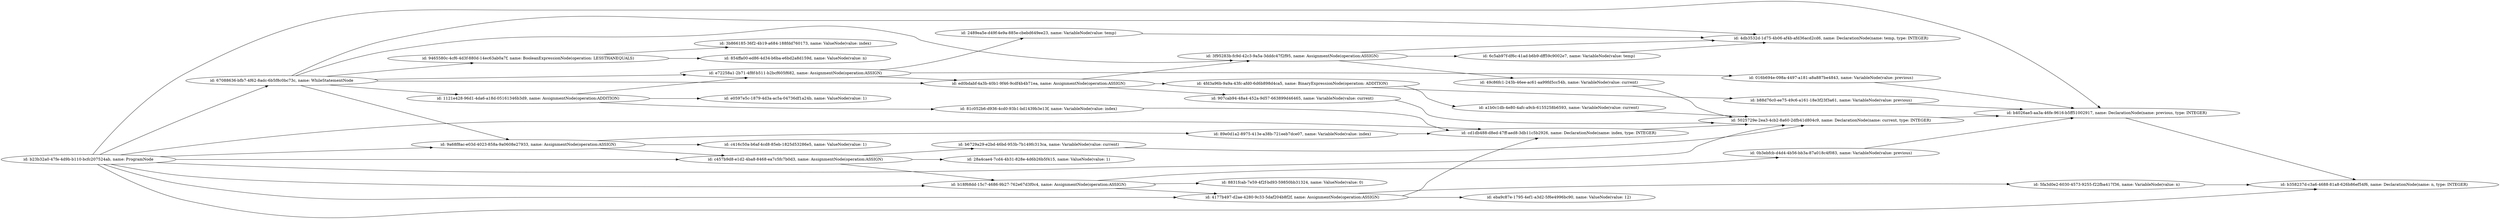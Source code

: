 digraph g {
	rankdir=LR
		"id: 016b694e-098a-4497-a181-a8a887be4843, name: VariableNode(value: previous)" -> "id: b4026ae5-aa3a-46fe-9616-b5ff51002917, name: DeclarationNode(name: previous, type: INTEGER)"
		"id: 907cab94-48a4-452a-9d57-663899d46465, name: VariableNode(value: current)" -> "id: 5025729e-2ea3-4cb2-8a60-2dfb41d804c9, name: DeclarationNode(name: current, type: INTEGER)"
		"id: 1121e428-96d1-4da6-a18d-05161346b3d9, name: AssignmentNode(operation:ADDITION)" -> "id: 81c052b6-d936-4cd0-93b1-bd1439b3e13f, name: VariableNode(value: index)"
		"id: 1121e428-96d1-4da6-a18d-05161346b3d9, name: AssignmentNode(operation:ADDITION)" -> "id: e72258a1-2b71-4f8f-b511-b2bcf605f682, name: AssignmentNode(operation:ASSIGN)"
		"id: 1121e428-96d1-4da6-a18d-05161346b3d9, name: AssignmentNode(operation:ADDITION)" -> "id: e0597e5c-1879-4d3a-ac5a-04736df1a24b, name: ValueNode(value: 1)"
		"id: 2489ea5e-d49f-4e9a-885e-cbebd649ee23, name: VariableNode(value: temp)" -> "id: 4db3532d-1d75-4b06-af4b-afd36acd2cd6, name: DeclarationNode(name: temp, type: INTEGER)"
		"id: 0b3ebfcb-d4d4-4b56-bb3a-87a018c4f083, name: VariableNode(value: previous)" -> "id: b4026ae5-aa3a-46fe-9616-b5ff51002917, name: DeclarationNode(name: previous, type: INTEGER)"
		"id: 49c86fc1-243b-46ee-ac61-aa99fd5cc54b, name: VariableNode(value: current)" -> "id: 5025729e-2ea3-4cb2-8a60-2dfb41d804c9, name: DeclarationNode(name: current, type: INTEGER)"
		"id: b88d76c0-ee75-49c6-a161-18e3f23f3a61, name: VariableNode(value: previous)" -> "id: b4026ae5-aa3a-46fe-9616-b5ff51002917, name: DeclarationNode(name: previous, type: INTEGER)"
		"id: b23b32a0-47fe-4d9b-b110-bcfc207524ab, name: ProgramNode" -> "id: b4026ae5-aa3a-46fe-9616-b5ff51002917, name: DeclarationNode(name: previous, type: INTEGER)"
		"id: b23b32a0-47fe-4d9b-b110-bcfc207524ab, name: ProgramNode" -> "id: c457b9d8-e1d2-4ba8-8468-ea7c5fc7b0d3, name: AssignmentNode(operation:ASSIGN)"
		"id: b23b32a0-47fe-4d9b-b110-bcfc207524ab, name: ProgramNode" -> "id: b358237d-c3a6-4688-81a8-626b86ef54f6, name: DeclarationNode(name: n, type: INTEGER)"
		"id: b23b32a0-47fe-4d9b-b110-bcfc207524ab, name: ProgramNode" -> "id: 9a68f8ac-e03d-4023-858a-9a0608e27933, name: AssignmentNode(operation:ASSIGN)"
		"id: b23b32a0-47fe-4d9b-b110-bcfc207524ab, name: ProgramNode" -> "id: 67088636-bfb7-4f62-8adc-6b5f8c0bc73c, name: WhileStatementNode"
		"id: b23b32a0-47fe-4d9b-b110-bcfc207524ab, name: ProgramNode" -> "id: 5025729e-2ea3-4cb2-8a60-2dfb41d804c9, name: DeclarationNode(name: current, type: INTEGER)"
		"id: b23b32a0-47fe-4d9b-b110-bcfc207524ab, name: ProgramNode" -> "id: cd1db488-d8ed-47ff-aed8-3db11c5b2926, name: DeclarationNode(name: index, type: INTEGER)"
		"id: b23b32a0-47fe-4d9b-b110-bcfc207524ab, name: ProgramNode" -> "id: 4177b497-d2ae-4280-9c33-5daf204b8f2f, name: AssignmentNode(operation:ASSIGN)"
		"id: b23b32a0-47fe-4d9b-b110-bcfc207524ab, name: ProgramNode" -> "id: b18f68dd-15c7-4686-9b27-762e67d3f0c4, name: AssignmentNode(operation:ASSIGN)"
		"id: cd1db488-d8ed-47ff-aed8-3db11c5b2926, name: DeclarationNode(name: index, type: INTEGER)" -> "id: 5025729e-2ea3-4cb2-8a60-2dfb41d804c9, name: DeclarationNode(name: current, type: INTEGER)"
		"id: 4177b497-d2ae-4280-9c33-5daf204b8f2f, name: AssignmentNode(operation:ASSIGN)" -> "id: eba9c87e-1795-4ef1-a3d2-5f6e4996bc90, name: ValueNode(value: 12)"
		"id: 4177b497-d2ae-4280-9c33-5daf204b8f2f, name: AssignmentNode(operation:ASSIGN)" -> "id: 5fa3d0e2-6030-4573-9255-f22fba417f36, name: VariableNode(value: n)"
		"id: 4177b497-d2ae-4280-9c33-5daf204b8f2f, name: AssignmentNode(operation:ASSIGN)" -> "id: cd1db488-d8ed-47ff-aed8-3db11c5b2926, name: DeclarationNode(name: index, type: INTEGER)"
		"id: c457b9d8-e1d2-4ba8-8468-ea7c5fc7b0d3, name: AssignmentNode(operation:ASSIGN)" -> "id: 28a4cae4-7cd4-4b31-828e-4d6b26b5f415, name: ValueNode(value: 1)"
		"id: c457b9d8-e1d2-4ba8-8468-ea7c5fc7b0d3, name: AssignmentNode(operation:ASSIGN)" -> "id: b6729a29-e2bd-46bd-953b-7b149fc313ca, name: VariableNode(value: current)"
		"id: c457b9d8-e1d2-4ba8-8468-ea7c5fc7b0d3, name: AssignmentNode(operation:ASSIGN)" -> "id: b18f68dd-15c7-4686-9b27-762e67d3f0c4, name: AssignmentNode(operation:ASSIGN)"
		"id: e72258a1-2b71-4f8f-b511-b2bcf605f682, name: AssignmentNode(operation:ASSIGN)" -> "id: 016b694e-098a-4497-a181-a8a887be4843, name: VariableNode(value: previous)"
		"id: e72258a1-2b71-4f8f-b511-b2bcf605f682, name: AssignmentNode(operation:ASSIGN)" -> "id: 2489ea5e-d49f-4e9a-885e-cbebd649ee23, name: VariableNode(value: temp)"
		"id: e72258a1-2b71-4f8f-b511-b2bcf605f682, name: AssignmentNode(operation:ASSIGN)" -> "id: ed0bdabf-4a3b-40b1-9f46-9cdf4b4b71ea, name: AssignmentNode(operation:ASSIGN)"
		"id: 5025729e-2ea3-4cb2-8a60-2dfb41d804c9, name: DeclarationNode(name: current, type: INTEGER)" -> "id: b4026ae5-aa3a-46fe-9616-b5ff51002917, name: DeclarationNode(name: previous, type: INTEGER)"
		"id: a1b0c1db-4e80-4afc-a9cb-6155258b6593, name: VariableNode(value: current)" -> "id: 5025729e-2ea3-4cb2-8a60-2dfb41d804c9, name: DeclarationNode(name: current, type: INTEGER)"
		"id: ed0bdabf-4a3b-40b1-9f46-9cdf4b4b71ea, name: AssignmentNode(operation:ASSIGN)" -> "id: 907cab94-48a4-452a-9d57-663899d46465, name: VariableNode(value: current)"
		"id: ed0bdabf-4a3b-40b1-9f46-9cdf4b4b71ea, name: AssignmentNode(operation:ASSIGN)" -> "id: 4fd3a96b-9a9a-43fc-afd0-6d6b898d4ca5, name: BinaryExpressionNode(operation: ADDITION)"
		"id: ed0bdabf-4a3b-40b1-9f46-9cdf4b4b71ea, name: AssignmentNode(operation:ASSIGN)" -> "id: 3f95283b-fc9d-42c3-9a5a-3dddc47f2f95, name: AssignmentNode(operation:ASSIGN)"
		"id: 81c052b6-d936-4cd0-93b1-bd1439b3e13f, name: VariableNode(value: index)" -> "id: cd1db488-d8ed-47ff-aed8-3db11c5b2926, name: DeclarationNode(name: index, type: INTEGER)"
		"id: b4026ae5-aa3a-46fe-9616-b5ff51002917, name: DeclarationNode(name: previous, type: INTEGER)" -> "id: b358237d-c3a6-4688-81a8-626b86ef54f6, name: DeclarationNode(name: n, type: INTEGER)"
		"id: 4fd3a96b-9a9a-43fc-afd0-6d6b898d4ca5, name: BinaryExpressionNode(operation: ADDITION)" -> "id: b88d76c0-ee75-49c6-a161-18e3f23f3a61, name: VariableNode(value: previous)"
		"id: 4fd3a96b-9a9a-43fc-afd0-6d6b898d4ca5, name: BinaryExpressionNode(operation: ADDITION)" -> "id: a1b0c1db-4e80-4afc-a9cb-6155258b6593, name: VariableNode(value: current)"
		"id: 5fa3d0e2-6030-4573-9255-f22fba417f36, name: VariableNode(value: n)" -> "id: b358237d-c3a6-4688-81a8-626b86ef54f6, name: DeclarationNode(name: n, type: INTEGER)"
		"id: b6729a29-e2bd-46bd-953b-7b149fc313ca, name: VariableNode(value: current)" -> "id: 5025729e-2ea3-4cb2-8a60-2dfb41d804c9, name: DeclarationNode(name: current, type: INTEGER)"
		"id: 67088636-bfb7-4f62-8adc-6b5f8c0bc73c, name: WhileStatementNode" -> "id: 1121e428-96d1-4da6-a18d-05161346b3d9, name: AssignmentNode(operation:ADDITION)"
		"id: 67088636-bfb7-4f62-8adc-6b5f8c0bc73c, name: WhileStatementNode" -> "id: e72258a1-2b71-4f8f-b511-b2bcf605f682, name: AssignmentNode(operation:ASSIGN)"
		"id: 67088636-bfb7-4f62-8adc-6b5f8c0bc73c, name: WhileStatementNode" -> "id: 9a68f8ac-e03d-4023-858a-9a0608e27933, name: AssignmentNode(operation:ASSIGN)"
		"id: 67088636-bfb7-4f62-8adc-6b5f8c0bc73c, name: WhileStatementNode" -> "id: 9465580c-4cf6-4d3f-880d-14ec63ab0a7f, name: BooleanExpressionNode(operation: LESSTHANEQUALS)"
		"id: 67088636-bfb7-4f62-8adc-6b5f8c0bc73c, name: WhileStatementNode" -> "id: 3f95283b-fc9d-42c3-9a5a-3dddc47f2f95, name: AssignmentNode(operation:ASSIGN)"
		"id: 67088636-bfb7-4f62-8adc-6b5f8c0bc73c, name: WhileStatementNode" -> "id: 4db3532d-1d75-4b06-af4b-afd36acd2cd6, name: DeclarationNode(name: temp, type: INTEGER)"
		"id: 67088636-bfb7-4f62-8adc-6b5f8c0bc73c, name: WhileStatementNode" -> "id: ed0bdabf-4a3b-40b1-9f46-9cdf4b4b71ea, name: AssignmentNode(operation:ASSIGN)"
		"id: 6c5ab97f-df6c-41ad-b6b9-dff59c9002e7, name: VariableNode(value: temp)" -> "id: 4db3532d-1d75-4b06-af4b-afd36acd2cd6, name: DeclarationNode(name: temp, type: INTEGER)"
		"id: 9a68f8ac-e03d-4023-858a-9a0608e27933, name: AssignmentNode(operation:ASSIGN)" -> "id: c457b9d8-e1d2-4ba8-8468-ea7c5fc7b0d3, name: AssignmentNode(operation:ASSIGN)"
		"id: 9a68f8ac-e03d-4023-858a-9a0608e27933, name: AssignmentNode(operation:ASSIGN)" -> "id: 89e0d1a2-8975-413e-a38b-721eeb7dce07, name: VariableNode(value: index)"
		"id: 9a68f8ac-e03d-4023-858a-9a0608e27933, name: AssignmentNode(operation:ASSIGN)" -> "id: c416c50a-b6af-4cd8-85eb-1825d53286e5, name: ValueNode(value: 1)"
		"id: 89e0d1a2-8975-413e-a38b-721eeb7dce07, name: VariableNode(value: index)" -> "id: cd1db488-d8ed-47ff-aed8-3db11c5b2926, name: DeclarationNode(name: index, type: INTEGER)"
		"id: 9465580c-4cf6-4d3f-880d-14ec63ab0a7f, name: BooleanExpressionNode(operation: LESSTHANEQUALS)" -> "id: 3b866185-36f2-4b19-a684-188fdd760173, name: ValueNode(value: index)"
		"id: 9465580c-4cf6-4d3f-880d-14ec63ab0a7f, name: BooleanExpressionNode(operation: LESSTHANEQUALS)" -> "id: 854ffa00-ed86-4d34-b6ba-e6bd2a8d159d, name: ValueNode(value: n)"
		"id: b18f68dd-15c7-4686-9b27-762e67d3f0c4, name: AssignmentNode(operation:ASSIGN)" -> "id: 0b3ebfcb-d4d4-4b56-bb3a-87a018c4f083, name: VariableNode(value: previous)"
		"id: b18f68dd-15c7-4686-9b27-762e67d3f0c4, name: AssignmentNode(operation:ASSIGN)" -> "id: 4177b497-d2ae-4280-9c33-5daf204b8f2f, name: AssignmentNode(operation:ASSIGN)"
		"id: b18f68dd-15c7-4686-9b27-762e67d3f0c4, name: AssignmentNode(operation:ASSIGN)" -> "id: 8831fcab-7e59-4f2f-bd93-59850bb31324, name: ValueNode(value: 0)"
		"id: 3f95283b-fc9d-42c3-9a5a-3dddc47f2f95, name: AssignmentNode(operation:ASSIGN)" -> "id: 6c5ab97f-df6c-41ad-b6b9-dff59c9002e7, name: VariableNode(value: temp)"
		"id: 3f95283b-fc9d-42c3-9a5a-3dddc47f2f95, name: AssignmentNode(operation:ASSIGN)" -> "id: 49c86fc1-243b-46ee-ac61-aa99fd5cc54b, name: VariableNode(value: current)"
		"id: 3f95283b-fc9d-42c3-9a5a-3dddc47f2f95, name: AssignmentNode(operation:ASSIGN)" -> "id: 4db3532d-1d75-4b06-af4b-afd36acd2cd6, name: DeclarationNode(name: temp, type: INTEGER)"
}
